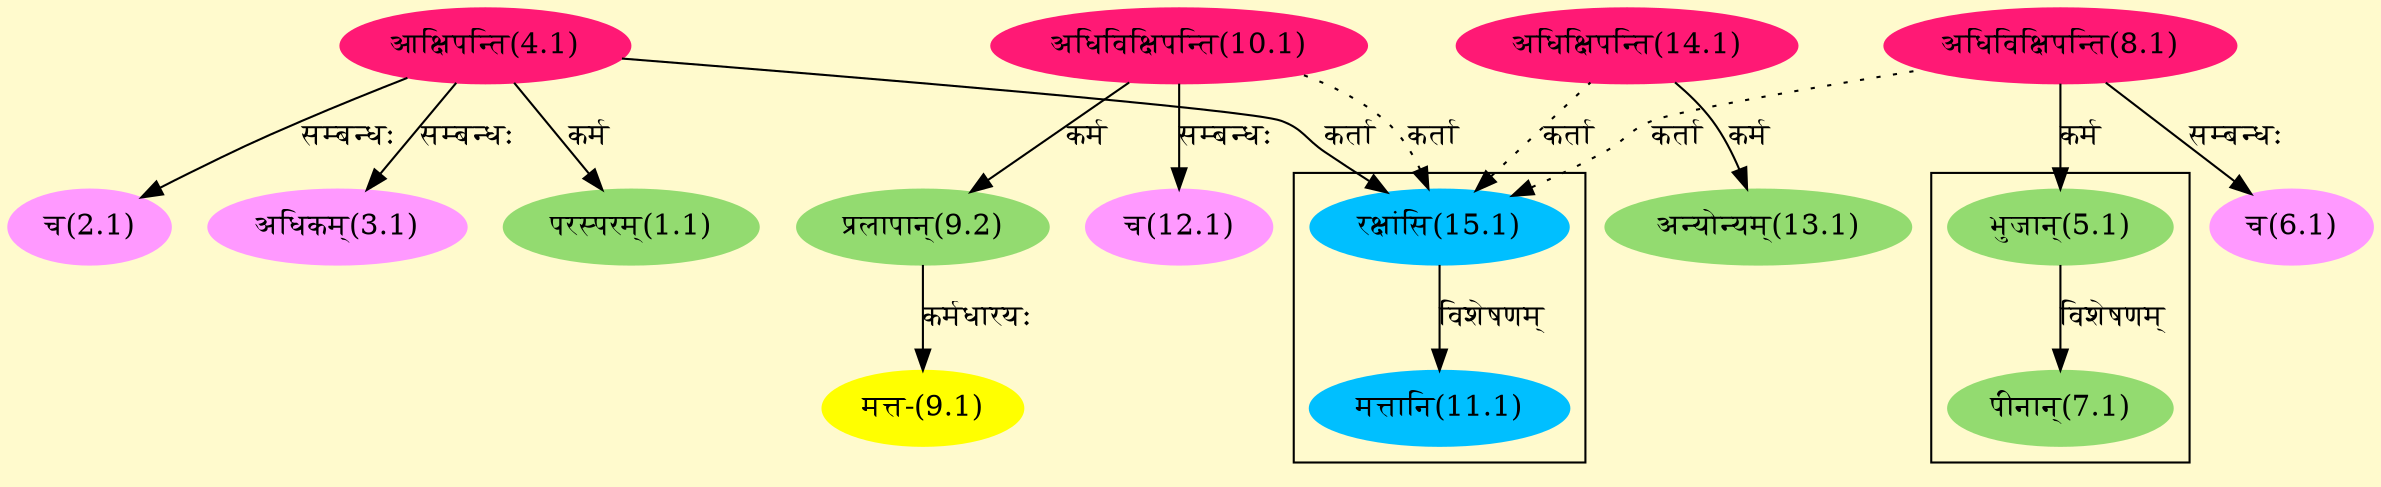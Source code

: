 digraph G{
rankdir=BT;
 compound=true;
 bgcolor="lemonchiffon1";

subgraph cluster_1{
Node7_1 [style=filled, color="#93DB70" label = "पीनान्(7.1)"]
Node5_1 [style=filled, color="#93DB70" label = "भुजान्(5.1)"]

}

subgraph cluster_2{
Node11_1 [style=filled, color="#00BFFF" label = "मत्तानि(11.1)"]
Node15_1 [style=filled, color="#00BFFF" label = "रक्षांसि(15.1)"]

}
Node1_1 [style=filled, color="#93DB70" label = "परस्परम्(1.1)"]
Node4_1 [style=filled, color="#FF1975" label = "आक्षिपन्ति(4.1)"]
Node2_1 [style=filled, color="#FF99FF" label = "च(2.1)"]
Node3_1 [style=filled, color="#FF99FF" label = "अधिकम्(3.1)"]
Node [style=filled, color="" label = "()"]
Node5_1 [style=filled, color="#93DB70" label = "भुजान्(5.1)"]
Node8_1 [style=filled, color="#FF1975" label = "अधिविक्षिपन्ति(8.1)"]
Node6_1 [style=filled, color="#FF99FF" label = "च(6.1)"]
Node9_1 [style=filled, color="#FFFF00" label = "मत्त-(9.1)"]
Node9_2 [style=filled, color="#93DB70" label = "प्रलापान्(9.2)"]
Node10_1 [style=filled, color="#FF1975" label = "अधिविक्षिपन्ति(10.1)"]
Node12_1 [style=filled, color="#FF99FF" label = "च(12.1)"]
Node13_1 [style=filled, color="#93DB70" label = "अन्योन्यम्(13.1)"]
Node14_1 [style=filled, color="#FF1975" label = "अधिक्षिपन्ति(14.1)"]
Node15_1 [style=filled, color="#00BFFF" label = "रक्षांसि(15.1)"]
/* Start of Relations section */

Node1_1 -> Node4_1 [  label="कर्म"  dir="back" ]
Node2_1 -> Node4_1 [  label="सम्बन्धः"  dir="back" ]
Node3_1 -> Node4_1 [  label="सम्बन्धः"  dir="back" ]
Node5_1 -> Node8_1 [  label="कर्म"  dir="back" ]
Node6_1 -> Node8_1 [  label="सम्बन्धः"  dir="back" ]
Node7_1 -> Node5_1 [  label="विशेषणम्"  dir="back" ]
Node9_1 -> Node9_2 [  label="कर्मधारयः"  dir="back" ]
Node9_2 -> Node10_1 [  label="कर्म"  dir="back" ]
Node11_1 -> Node15_1 [  label="विशेषणम्"  dir="back" ]
Node12_1 -> Node10_1 [  label="सम्बन्धः"  dir="back" ]
Node13_1 -> Node14_1 [  label="कर्म"  dir="back" ]
Node15_1 -> Node4_1 [  label="कर्ता"  dir="back" ]
Node15_1 -> Node8_1 [ style=dotted label="कर्ता"  dir="back" ]
Node15_1 -> Node10_1 [ style=dotted label="कर्ता"  dir="back" ]
Node15_1 -> Node14_1 [ style=dotted label="कर्ता"  dir="back" ]
}
